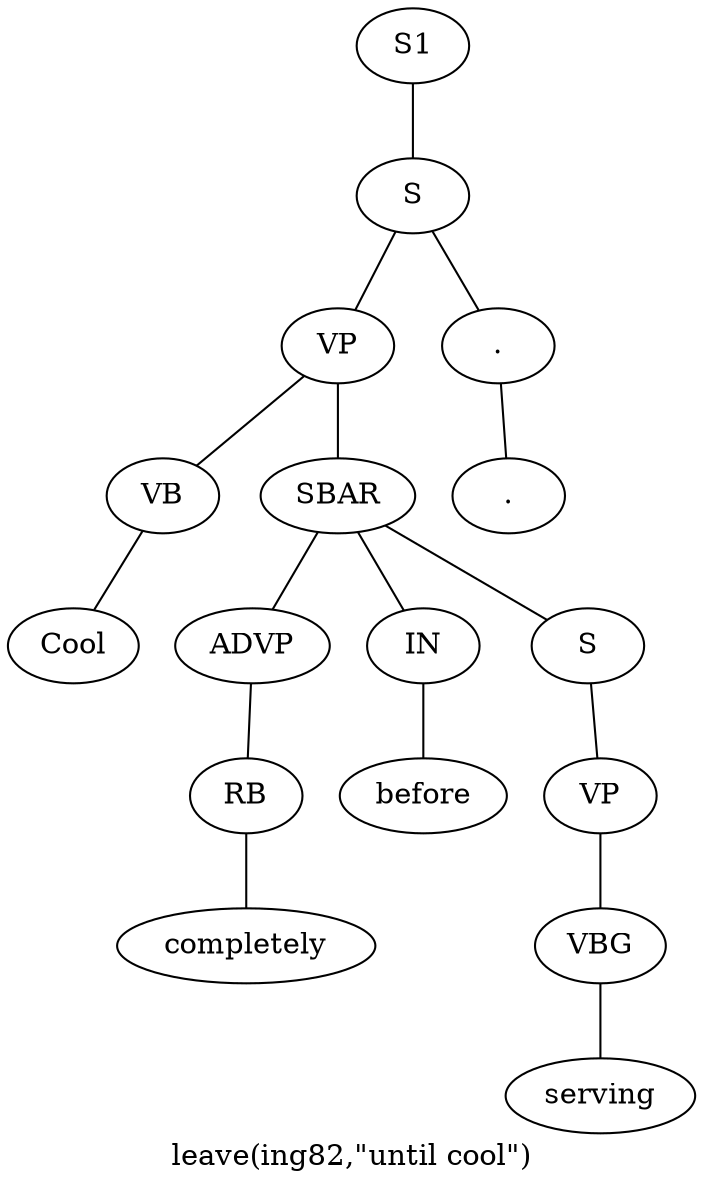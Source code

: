 graph SyntaxGraph {
	label = "leave(ing82,\"until cool\")";
	Node0 [label="S1"];
	Node1 [label="S"];
	Node2 [label="VP"];
	Node3 [label="VB"];
	Node4 [label="Cool"];
	Node5 [label="SBAR"];
	Node6 [label="ADVP"];
	Node7 [label="RB"];
	Node8 [label="completely"];
	Node9 [label="IN"];
	Node10 [label="before"];
	Node11 [label="S"];
	Node12 [label="VP"];
	Node13 [label="VBG"];
	Node14 [label="serving"];
	Node15 [label="."];
	Node16 [label="."];

	Node0 -- Node1;
	Node1 -- Node2;
	Node1 -- Node15;
	Node2 -- Node3;
	Node2 -- Node5;
	Node3 -- Node4;
	Node5 -- Node6;
	Node5 -- Node9;
	Node5 -- Node11;
	Node6 -- Node7;
	Node7 -- Node8;
	Node9 -- Node10;
	Node11 -- Node12;
	Node12 -- Node13;
	Node13 -- Node14;
	Node15 -- Node16;
}